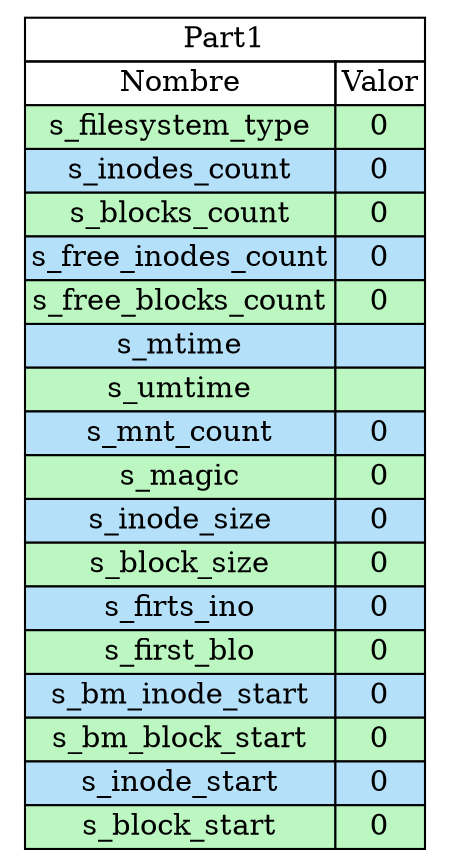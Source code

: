 digraph {
tbl [
shape=plaintext
 label=<
<table border='0' cellborder='1' cellspacing='0'>
<tr><td colspan="3">Part1</td></tr>
<th><td>Nombre</td><td>Valor</td></th>
<tr><td bgcolor="#bcf7c1">s_filesystem_type</td><td bgcolor="#bcf7c1">0</td></tr>
<tr><td bgcolor="#b4e0fa">s_inodes_count</td><td bgcolor="#b4e0fa">0</td></tr>
<tr><td bgcolor="#bcf7c1">s_blocks_count</td><td bgcolor="#bcf7c1">0</td></tr>
<tr><td bgcolor="#b4e0fa">s_free_inodes_count</td><td bgcolor="#b4e0fa">0</td></tr>
<tr><td bgcolor="#bcf7c1">s_free_blocks_count</td><td bgcolor="#bcf7c1">0</td></tr>
<tr><td bgcolor="#b4e0fa">s_mtime</td><td bgcolor="#b4e0fa"></td></tr>
<tr><td bgcolor="#bcf7c1">s_umtime</td><td bgcolor="#bcf7c1"></td></tr>
<tr><td bgcolor="#b4e0fa">s_mnt_count</td><td bgcolor="#b4e0fa">0</td></tr>
<tr><td bgcolor="#bcf7c1">s_magic</td><td bgcolor="#bcf7c1">0</td></tr>
<tr><td bgcolor="#b4e0fa">s_inode_size</td><td bgcolor="#b4e0fa">0</td></tr>
<tr><td bgcolor="#bcf7c1">s_block_size</td><td bgcolor="#bcf7c1">0</td></tr>
<tr><td bgcolor="#b4e0fa">s_firts_ino</td><td bgcolor="#b4e0fa">0</td></tr>
<tr><td bgcolor="#bcf7c1">s_first_blo</td><td bgcolor="#bcf7c1">0</td></tr>
<tr><td bgcolor="#b4e0fa">s_bm_inode_start</td><td bgcolor="#b4e0fa">0</td></tr>
<tr><td bgcolor="#bcf7c1">s_bm_block_start</td><td bgcolor="#bcf7c1">0</td></tr>
<tr><td bgcolor="#b4e0fa">s_inode_start</td><td bgcolor="#b4e0fa">0</td></tr>
<tr><td bgcolor="#bcf7c1">s_block_start</td><td bgcolor="#bcf7c1">0</td></tr>
</table>
>];

}
